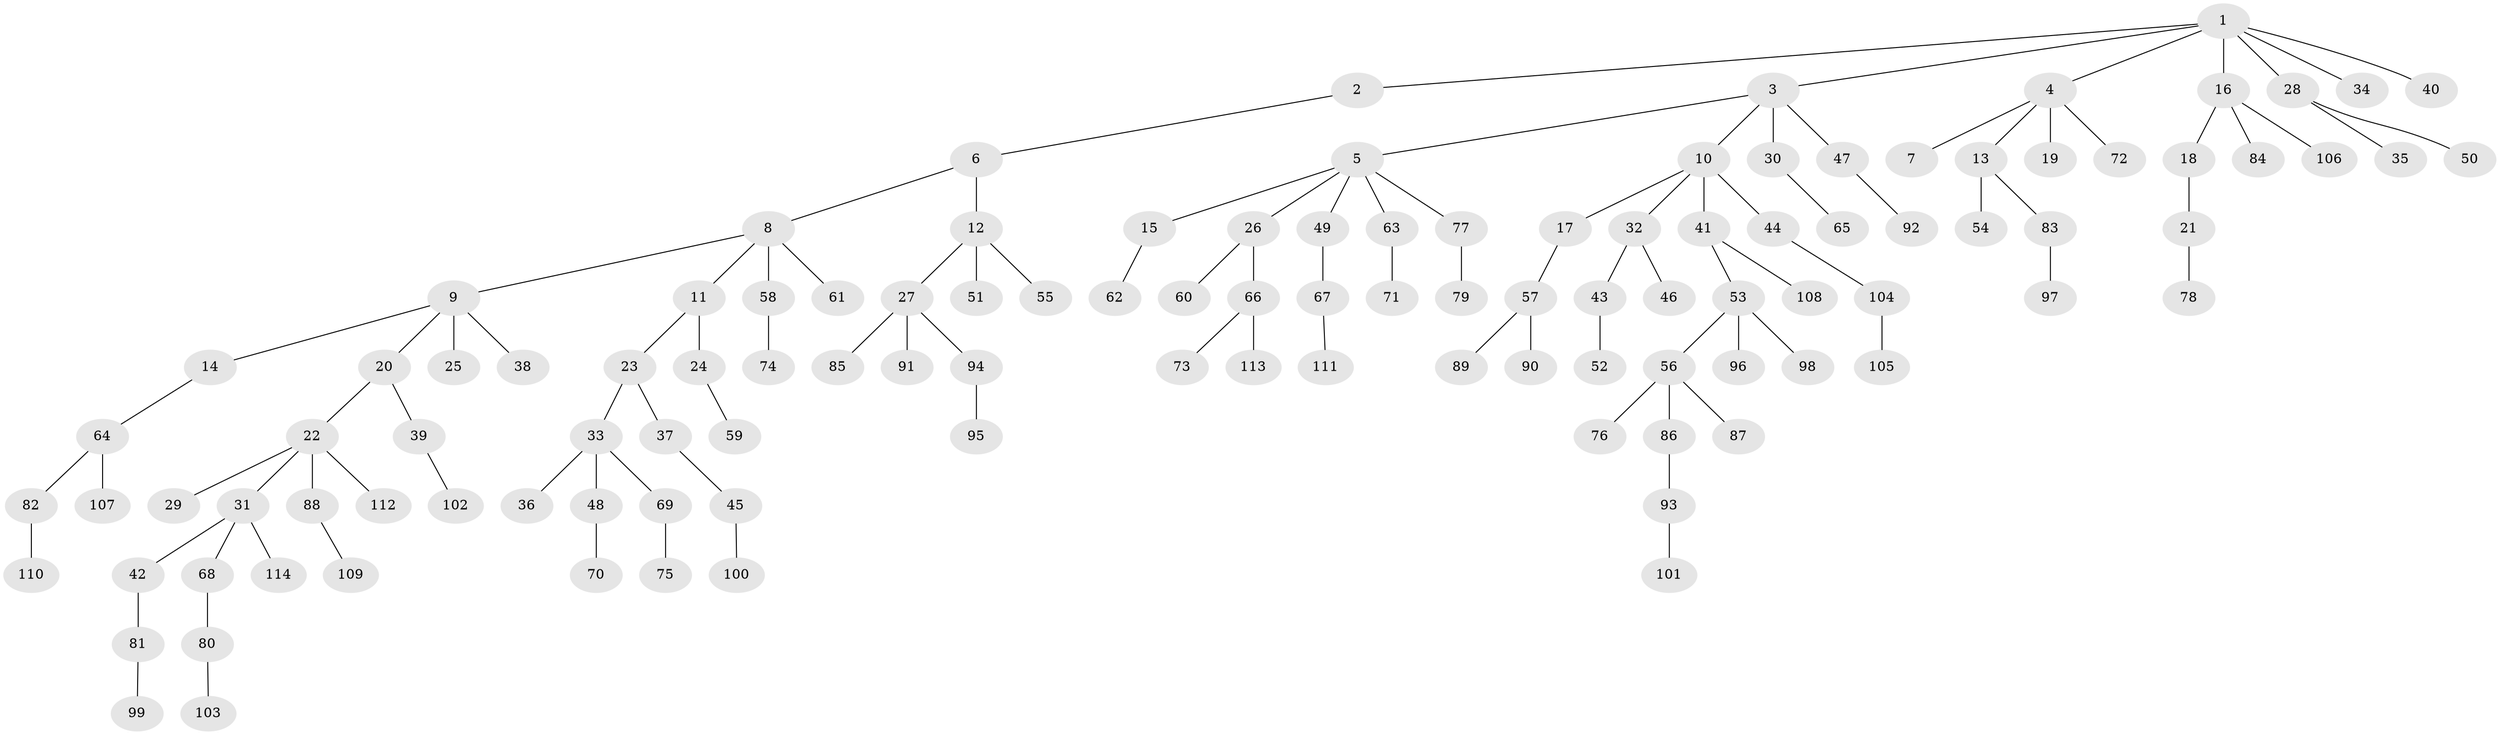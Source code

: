 // Generated by graph-tools (version 1.1) at 2025/36/03/09/25 02:36:56]
// undirected, 114 vertices, 113 edges
graph export_dot {
graph [start="1"]
  node [color=gray90,style=filled];
  1;
  2;
  3;
  4;
  5;
  6;
  7;
  8;
  9;
  10;
  11;
  12;
  13;
  14;
  15;
  16;
  17;
  18;
  19;
  20;
  21;
  22;
  23;
  24;
  25;
  26;
  27;
  28;
  29;
  30;
  31;
  32;
  33;
  34;
  35;
  36;
  37;
  38;
  39;
  40;
  41;
  42;
  43;
  44;
  45;
  46;
  47;
  48;
  49;
  50;
  51;
  52;
  53;
  54;
  55;
  56;
  57;
  58;
  59;
  60;
  61;
  62;
  63;
  64;
  65;
  66;
  67;
  68;
  69;
  70;
  71;
  72;
  73;
  74;
  75;
  76;
  77;
  78;
  79;
  80;
  81;
  82;
  83;
  84;
  85;
  86;
  87;
  88;
  89;
  90;
  91;
  92;
  93;
  94;
  95;
  96;
  97;
  98;
  99;
  100;
  101;
  102;
  103;
  104;
  105;
  106;
  107;
  108;
  109;
  110;
  111;
  112;
  113;
  114;
  1 -- 2;
  1 -- 3;
  1 -- 4;
  1 -- 16;
  1 -- 28;
  1 -- 34;
  1 -- 40;
  2 -- 6;
  3 -- 5;
  3 -- 10;
  3 -- 30;
  3 -- 47;
  4 -- 7;
  4 -- 13;
  4 -- 19;
  4 -- 72;
  5 -- 15;
  5 -- 26;
  5 -- 49;
  5 -- 63;
  5 -- 77;
  6 -- 8;
  6 -- 12;
  8 -- 9;
  8 -- 11;
  8 -- 58;
  8 -- 61;
  9 -- 14;
  9 -- 20;
  9 -- 25;
  9 -- 38;
  10 -- 17;
  10 -- 32;
  10 -- 41;
  10 -- 44;
  11 -- 23;
  11 -- 24;
  12 -- 27;
  12 -- 51;
  12 -- 55;
  13 -- 54;
  13 -- 83;
  14 -- 64;
  15 -- 62;
  16 -- 18;
  16 -- 84;
  16 -- 106;
  17 -- 57;
  18 -- 21;
  20 -- 22;
  20 -- 39;
  21 -- 78;
  22 -- 29;
  22 -- 31;
  22 -- 88;
  22 -- 112;
  23 -- 33;
  23 -- 37;
  24 -- 59;
  26 -- 60;
  26 -- 66;
  27 -- 85;
  27 -- 91;
  27 -- 94;
  28 -- 35;
  28 -- 50;
  30 -- 65;
  31 -- 42;
  31 -- 68;
  31 -- 114;
  32 -- 43;
  32 -- 46;
  33 -- 36;
  33 -- 48;
  33 -- 69;
  37 -- 45;
  39 -- 102;
  41 -- 53;
  41 -- 108;
  42 -- 81;
  43 -- 52;
  44 -- 104;
  45 -- 100;
  47 -- 92;
  48 -- 70;
  49 -- 67;
  53 -- 56;
  53 -- 96;
  53 -- 98;
  56 -- 76;
  56 -- 86;
  56 -- 87;
  57 -- 89;
  57 -- 90;
  58 -- 74;
  63 -- 71;
  64 -- 82;
  64 -- 107;
  66 -- 73;
  66 -- 113;
  67 -- 111;
  68 -- 80;
  69 -- 75;
  77 -- 79;
  80 -- 103;
  81 -- 99;
  82 -- 110;
  83 -- 97;
  86 -- 93;
  88 -- 109;
  93 -- 101;
  94 -- 95;
  104 -- 105;
}
